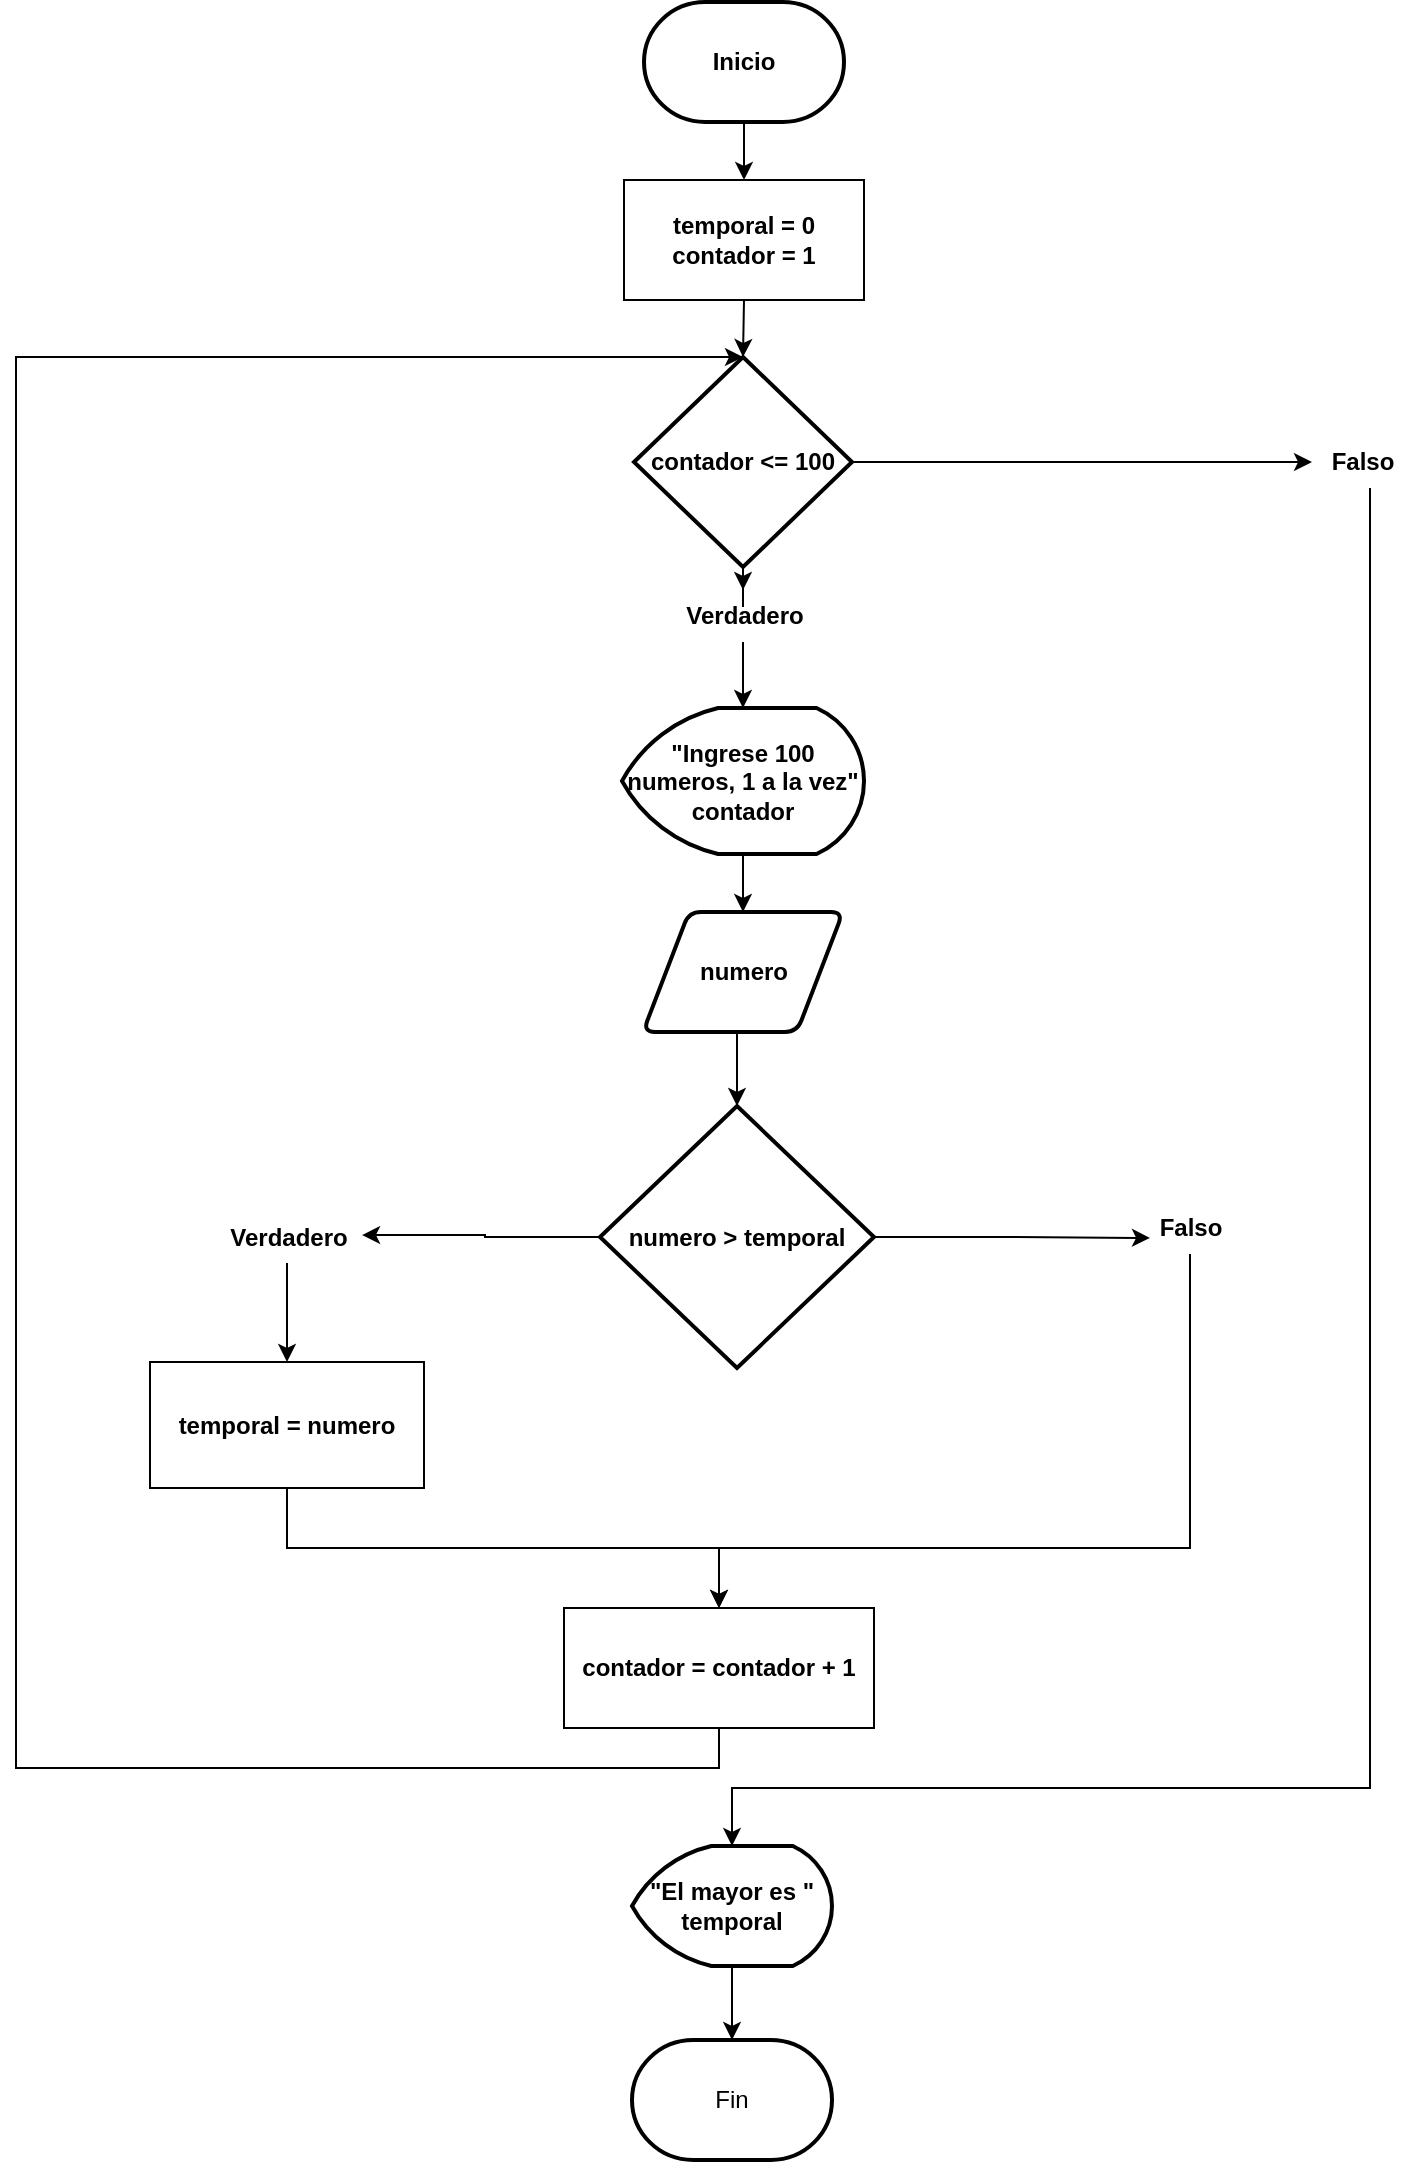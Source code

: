 <mxfile version="24.7.12">
  <diagram name="Page-1" id="SWjbZQA0ZfDr8ZTBypV7">
    <mxGraphModel dx="1658" dy="862" grid="0" gridSize="10" guides="1" tooltips="1" connect="1" arrows="1" fold="1" page="1" pageScale="1" pageWidth="850" pageHeight="1100" math="0" shadow="0">
      <root>
        <mxCell id="0" />
        <mxCell id="1" parent="0" />
        <mxCell id="T9gxFZ9CZzLkAAyRRk86-1" value="&lt;div&gt;&lt;b&gt;temporal = 0 &lt;br&gt;&lt;/b&gt;&lt;/div&gt;&lt;div&gt;&lt;b&gt;contador = 1&lt;br&gt;&lt;/b&gt;&lt;/div&gt;" style="rounded=0;whiteSpace=wrap;html=1;" parent="1" vertex="1">
          <mxGeometry x="365" y="105" width="120" height="60" as="geometry" />
        </mxCell>
        <mxCell id="T9gxFZ9CZzLkAAyRRk86-23" style="edgeStyle=orthogonalEdgeStyle;rounded=0;orthogonalLoop=1;jettySize=auto;html=1;exitX=0.5;exitY=1;exitDx=0;exitDy=0;entryX=0.5;entryY=0;entryDx=0;entryDy=0;" parent="1" source="T9gxFZ9CZzLkAAyRRk86-2" target="T9gxFZ9CZzLkAAyRRk86-3" edge="1">
          <mxGeometry relative="1" as="geometry" />
        </mxCell>
        <mxCell id="T9gxFZ9CZzLkAAyRRk86-2" value="&lt;b&gt;temporal = numero&lt;/b&gt;" style="rounded=0;whiteSpace=wrap;html=1;" parent="1" vertex="1">
          <mxGeometry x="128" y="696" width="137" height="63" as="geometry" />
        </mxCell>
        <mxCell id="T9gxFZ9CZzLkAAyRRk86-3" value="&lt;b&gt;contador = contador + 1&lt;/b&gt;" style="rounded=0;whiteSpace=wrap;html=1;" parent="1" vertex="1">
          <mxGeometry x="335" y="819" width="155" height="60" as="geometry" />
        </mxCell>
        <mxCell id="T9gxFZ9CZzLkAAyRRk86-4" value="Fin" style="strokeWidth=2;html=1;shape=mxgraph.flowchart.terminator;whiteSpace=wrap;" parent="1" vertex="1">
          <mxGeometry x="369" y="1035" width="100" height="60" as="geometry" />
        </mxCell>
        <mxCell id="T9gxFZ9CZzLkAAyRRk86-14" style="edgeStyle=orthogonalEdgeStyle;rounded=0;orthogonalLoop=1;jettySize=auto;html=1;exitX=0.5;exitY=1;exitDx=0;exitDy=0;exitPerimeter=0;entryX=0.5;entryY=0;entryDx=0;entryDy=0;" parent="1" source="T9gxFZ9CZzLkAAyRRk86-5" target="T9gxFZ9CZzLkAAyRRk86-1" edge="1">
          <mxGeometry relative="1" as="geometry" />
        </mxCell>
        <mxCell id="T9gxFZ9CZzLkAAyRRk86-5" value="&lt;b&gt;Inicio&lt;/b&gt;" style="strokeWidth=2;html=1;shape=mxgraph.flowchart.terminator;whiteSpace=wrap;" parent="1" vertex="1">
          <mxGeometry x="375" y="16" width="100" height="60" as="geometry" />
        </mxCell>
        <mxCell id="T9gxFZ9CZzLkAAyRRk86-16" style="edgeStyle=orthogonalEdgeStyle;rounded=0;orthogonalLoop=1;jettySize=auto;html=1;exitX=0.5;exitY=1;exitDx=0;exitDy=0;exitPerimeter=0;" parent="1" source="T9gxFZ9CZzLkAAyRRk86-6" target="T9gxFZ9CZzLkAAyRRk86-11" edge="1">
          <mxGeometry relative="1" as="geometry" />
        </mxCell>
        <mxCell id="T9gxFZ9CZzLkAAyRRk86-27" style="edgeStyle=orthogonalEdgeStyle;rounded=0;orthogonalLoop=1;jettySize=auto;html=1;" parent="1" source="T9gxFZ9CZzLkAAyRRk86-6" target="T9gxFZ9CZzLkAAyRRk86-26" edge="1">
          <mxGeometry relative="1" as="geometry" />
        </mxCell>
        <mxCell id="T9gxFZ9CZzLkAAyRRk86-6" value="&lt;b&gt;contador &amp;lt;= 100&lt;br&gt;&lt;/b&gt;" style="strokeWidth=2;html=1;shape=mxgraph.flowchart.decision;whiteSpace=wrap;" parent="1" vertex="1">
          <mxGeometry x="370" y="193.5" width="109" height="105" as="geometry" />
        </mxCell>
        <mxCell id="T9gxFZ9CZzLkAAyRRk86-7" value="&lt;b&gt;numero &amp;gt; temporal&lt;/b&gt;" style="strokeWidth=2;html=1;shape=mxgraph.flowchart.decision;whiteSpace=wrap;" parent="1" vertex="1">
          <mxGeometry x="353" y="568" width="137" height="131" as="geometry" />
        </mxCell>
        <mxCell id="T9gxFZ9CZzLkAAyRRk86-8" value="&lt;div&gt;&lt;b&gt;&quot;El mayor es &quot;&lt;/b&gt;&lt;/div&gt;&lt;div&gt;&lt;b&gt;temporal&lt;br&gt;&lt;/b&gt;&lt;/div&gt;" style="strokeWidth=2;html=1;shape=mxgraph.flowchart.display;whiteSpace=wrap;" parent="1" vertex="1">
          <mxGeometry x="369" y="938" width="100" height="60" as="geometry" />
        </mxCell>
        <mxCell id="T9gxFZ9CZzLkAAyRRk86-18" style="edgeStyle=orthogonalEdgeStyle;rounded=0;orthogonalLoop=1;jettySize=auto;html=1;exitX=0.5;exitY=1;exitDx=0;exitDy=0;exitPerimeter=0;entryX=0.5;entryY=0;entryDx=0;entryDy=0;" parent="1" source="T9gxFZ9CZzLkAAyRRk86-9" target="T9gxFZ9CZzLkAAyRRk86-10" edge="1">
          <mxGeometry relative="1" as="geometry" />
        </mxCell>
        <mxCell id="T9gxFZ9CZzLkAAyRRk86-9" value="&lt;div&gt;&lt;b&gt;&quot;Ingrese 100 numeros, 1 a la vez&quot;&lt;/b&gt;&lt;/div&gt;&lt;div&gt;&lt;b&gt;contador&lt;br&gt;&lt;/b&gt;&lt;/div&gt;" style="strokeWidth=2;html=1;shape=mxgraph.flowchart.display;whiteSpace=wrap;" parent="1" vertex="1">
          <mxGeometry x="364" y="369" width="121" height="73" as="geometry" />
        </mxCell>
        <mxCell id="T9gxFZ9CZzLkAAyRRk86-10" value="&lt;b&gt;numero&lt;/b&gt;" style="shape=parallelogram;html=1;strokeWidth=2;perimeter=parallelogramPerimeter;whiteSpace=wrap;rounded=1;arcSize=12;size=0.23;" parent="1" vertex="1">
          <mxGeometry x="374.5" y="471" width="100" height="60" as="geometry" />
        </mxCell>
        <mxCell id="T9gxFZ9CZzLkAAyRRk86-11" value="&lt;b&gt;Verdadero&lt;/b&gt;" style="text;html=1;align=center;verticalAlign=middle;resizable=0;points=[];autosize=1;strokeColor=none;fillColor=none;" parent="1" vertex="1">
          <mxGeometry x="383" y="310" width="83" height="26" as="geometry" />
        </mxCell>
        <mxCell id="T9gxFZ9CZzLkAAyRRk86-22" style="edgeStyle=orthogonalEdgeStyle;rounded=0;orthogonalLoop=1;jettySize=auto;html=1;" parent="1" source="T9gxFZ9CZzLkAAyRRk86-12" target="T9gxFZ9CZzLkAAyRRk86-2" edge="1">
          <mxGeometry relative="1" as="geometry" />
        </mxCell>
        <mxCell id="T9gxFZ9CZzLkAAyRRk86-12" value="&lt;b&gt;Verdadero&lt;/b&gt;" style="text;html=1;align=center;verticalAlign=middle;resizable=0;points=[];autosize=1;strokeColor=none;fillColor=none;" parent="1" vertex="1">
          <mxGeometry x="155" y="620.5" width="83" height="26" as="geometry" />
        </mxCell>
        <mxCell id="T9gxFZ9CZzLkAAyRRk86-24" style="edgeStyle=orthogonalEdgeStyle;rounded=0;orthogonalLoop=1;jettySize=auto;html=1;entryX=0.5;entryY=0;entryDx=0;entryDy=0;" parent="1" source="T9gxFZ9CZzLkAAyRRk86-13" target="T9gxFZ9CZzLkAAyRRk86-3" edge="1">
          <mxGeometry relative="1" as="geometry">
            <Array as="points">
              <mxPoint x="648" y="789" />
              <mxPoint x="413" y="789" />
            </Array>
          </mxGeometry>
        </mxCell>
        <mxCell id="T9gxFZ9CZzLkAAyRRk86-13" value="&lt;b&gt;Falso&lt;/b&gt;" style="text;html=1;align=center;verticalAlign=middle;resizable=0;points=[];autosize=1;strokeColor=none;fillColor=none;" parent="1" vertex="1">
          <mxGeometry x="623" y="616" width="50" height="26" as="geometry" />
        </mxCell>
        <mxCell id="T9gxFZ9CZzLkAAyRRk86-15" style="edgeStyle=orthogonalEdgeStyle;rounded=0;orthogonalLoop=1;jettySize=auto;html=1;exitX=0.5;exitY=1;exitDx=0;exitDy=0;entryX=0.5;entryY=0;entryDx=0;entryDy=0;entryPerimeter=0;" parent="1" source="T9gxFZ9CZzLkAAyRRk86-1" target="T9gxFZ9CZzLkAAyRRk86-6" edge="1">
          <mxGeometry relative="1" as="geometry" />
        </mxCell>
        <mxCell id="T9gxFZ9CZzLkAAyRRk86-17" style="edgeStyle=orthogonalEdgeStyle;rounded=0;orthogonalLoop=1;jettySize=auto;html=1;entryX=0.5;entryY=0;entryDx=0;entryDy=0;entryPerimeter=0;" parent="1" source="T9gxFZ9CZzLkAAyRRk86-11" target="T9gxFZ9CZzLkAAyRRk86-9" edge="1">
          <mxGeometry relative="1" as="geometry" />
        </mxCell>
        <mxCell id="T9gxFZ9CZzLkAAyRRk86-19" style="edgeStyle=orthogonalEdgeStyle;rounded=0;orthogonalLoop=1;jettySize=auto;html=1;exitX=0.5;exitY=1;exitDx=0;exitDy=0;entryX=0.5;entryY=0;entryDx=0;entryDy=0;entryPerimeter=0;" parent="1" source="T9gxFZ9CZzLkAAyRRk86-10" target="T9gxFZ9CZzLkAAyRRk86-7" edge="1">
          <mxGeometry relative="1" as="geometry" />
        </mxCell>
        <mxCell id="T9gxFZ9CZzLkAAyRRk86-20" style="edgeStyle=orthogonalEdgeStyle;rounded=0;orthogonalLoop=1;jettySize=auto;html=1;exitX=0;exitY=0.5;exitDx=0;exitDy=0;exitPerimeter=0;entryX=0.952;entryY=0.462;entryDx=0;entryDy=0;entryPerimeter=0;" parent="1" source="T9gxFZ9CZzLkAAyRRk86-7" target="T9gxFZ9CZzLkAAyRRk86-12" edge="1">
          <mxGeometry relative="1" as="geometry" />
        </mxCell>
        <mxCell id="T9gxFZ9CZzLkAAyRRk86-21" style="edgeStyle=orthogonalEdgeStyle;rounded=0;orthogonalLoop=1;jettySize=auto;html=1;exitX=1;exitY=0.5;exitDx=0;exitDy=0;exitPerimeter=0;entryX=0.1;entryY=0.692;entryDx=0;entryDy=0;entryPerimeter=0;" parent="1" source="T9gxFZ9CZzLkAAyRRk86-7" target="T9gxFZ9CZzLkAAyRRk86-13" edge="1">
          <mxGeometry relative="1" as="geometry" />
        </mxCell>
        <mxCell id="T9gxFZ9CZzLkAAyRRk86-25" style="edgeStyle=orthogonalEdgeStyle;rounded=0;orthogonalLoop=1;jettySize=auto;html=1;entryX=0.5;entryY=0;entryDx=0;entryDy=0;entryPerimeter=0;" parent="1" source="T9gxFZ9CZzLkAAyRRk86-8" target="T9gxFZ9CZzLkAAyRRk86-4" edge="1">
          <mxGeometry relative="1" as="geometry" />
        </mxCell>
        <mxCell id="T9gxFZ9CZzLkAAyRRk86-26" value="&lt;b&gt;Falso&lt;/b&gt;" style="text;html=1;align=center;verticalAlign=middle;resizable=0;points=[];autosize=1;strokeColor=none;fillColor=none;" parent="1" vertex="1">
          <mxGeometry x="709" y="233" width="50" height="26" as="geometry" />
        </mxCell>
        <mxCell id="T9gxFZ9CZzLkAAyRRk86-28" style="edgeStyle=orthogonalEdgeStyle;rounded=0;orthogonalLoop=1;jettySize=auto;html=1;entryX=0.5;entryY=0;entryDx=0;entryDy=0;entryPerimeter=0;" parent="1" source="T9gxFZ9CZzLkAAyRRk86-26" target="T9gxFZ9CZzLkAAyRRk86-8" edge="1">
          <mxGeometry relative="1" as="geometry">
            <Array as="points">
              <mxPoint x="738" y="909" />
              <mxPoint x="419" y="909" />
            </Array>
          </mxGeometry>
        </mxCell>
        <mxCell id="Wda7uVtRLHzN5P79oa2C-1" style="edgeStyle=orthogonalEdgeStyle;rounded=0;orthogonalLoop=1;jettySize=auto;html=1;exitX=0.5;exitY=1;exitDx=0;exitDy=0;entryX=0.5;entryY=0;entryDx=0;entryDy=0;entryPerimeter=0;" edge="1" parent="1" source="T9gxFZ9CZzLkAAyRRk86-3" target="T9gxFZ9CZzLkAAyRRk86-6">
          <mxGeometry relative="1" as="geometry">
            <Array as="points">
              <mxPoint x="413" y="899" />
              <mxPoint x="61" y="899" />
              <mxPoint x="61" y="194" />
            </Array>
          </mxGeometry>
        </mxCell>
      </root>
    </mxGraphModel>
  </diagram>
</mxfile>
